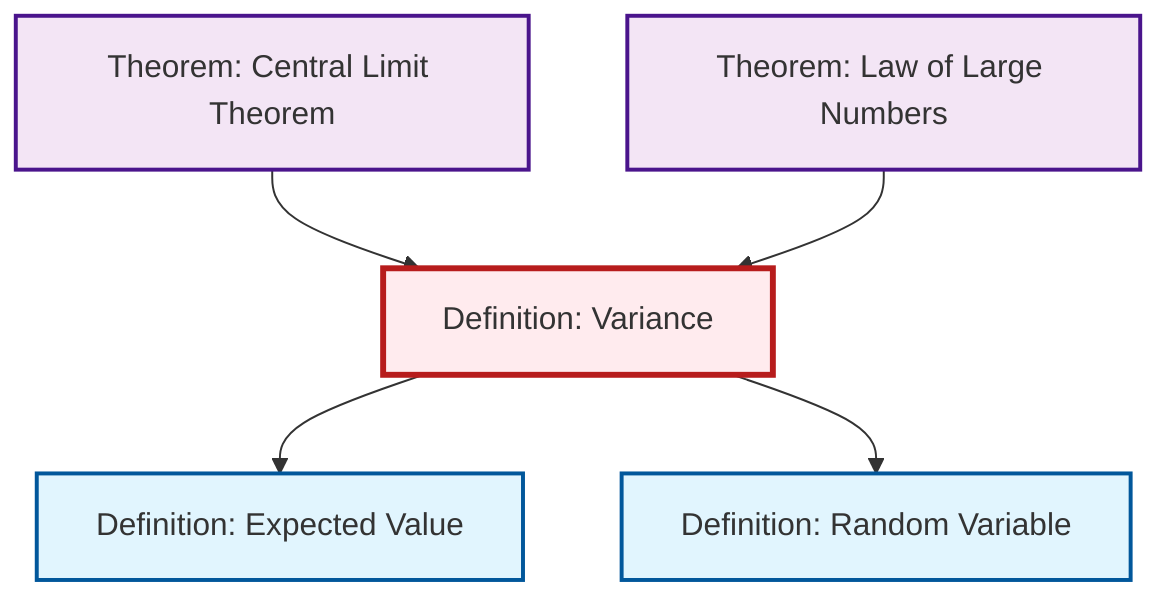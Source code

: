 graph TD
    classDef definition fill:#e1f5fe,stroke:#01579b,stroke-width:2px
    classDef theorem fill:#f3e5f5,stroke:#4a148c,stroke-width:2px
    classDef axiom fill:#fff3e0,stroke:#e65100,stroke-width:2px
    classDef example fill:#e8f5e9,stroke:#1b5e20,stroke-width:2px
    classDef current fill:#ffebee,stroke:#b71c1c,stroke-width:3px
    def-random-variable["Definition: Random Variable"]:::definition
    def-variance["Definition: Variance"]:::definition
    thm-central-limit["Theorem: Central Limit Theorem"]:::theorem
    def-expectation["Definition: Expected Value"]:::definition
    thm-law-of-large-numbers["Theorem: Law of Large Numbers"]:::theorem
    thm-central-limit --> def-variance
    thm-law-of-large-numbers --> def-variance
    def-variance --> def-expectation
    def-variance --> def-random-variable
    class def-variance current